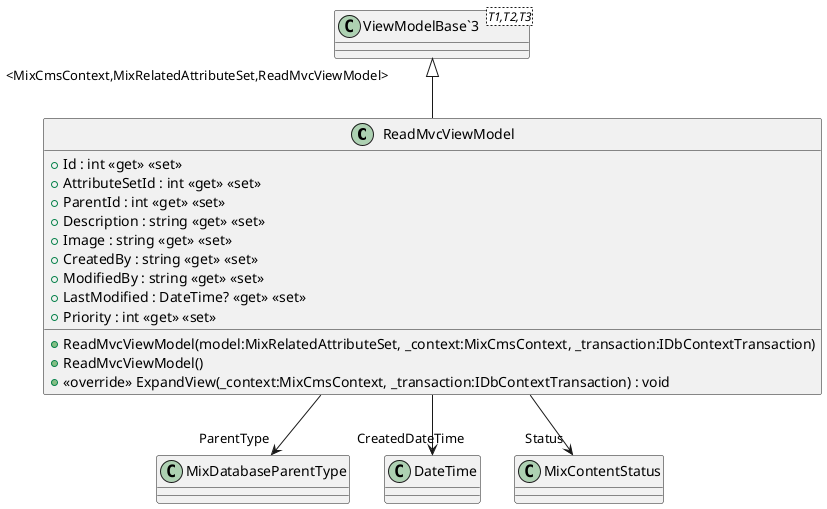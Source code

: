 @startuml
class ReadMvcViewModel {
    + ReadMvcViewModel(model:MixRelatedAttributeSet, _context:MixCmsContext, _transaction:IDbContextTransaction)
    + ReadMvcViewModel()
    + Id : int <<get>> <<set>>
    + AttributeSetId : int <<get>> <<set>>
    + ParentId : int <<get>> <<set>>
    + Description : string <<get>> <<set>>
    + Image : string <<get>> <<set>>
    + CreatedBy : string <<get>> <<set>>
    + ModifiedBy : string <<get>> <<set>>
    + LastModified : DateTime? <<get>> <<set>>
    + Priority : int <<get>> <<set>>
    + <<override>> ExpandView(_context:MixCmsContext, _transaction:IDbContextTransaction) : void
}
class "ViewModelBase`3"<T1,T2,T3> {
}
"ViewModelBase`3" "<MixCmsContext,MixRelatedAttributeSet,ReadMvcViewModel>" <|-- ReadMvcViewModel
ReadMvcViewModel --> "ParentType" MixDatabaseParentType
ReadMvcViewModel --> "CreatedDateTime" DateTime
ReadMvcViewModel --> "Status" MixContentStatus
@enduml
